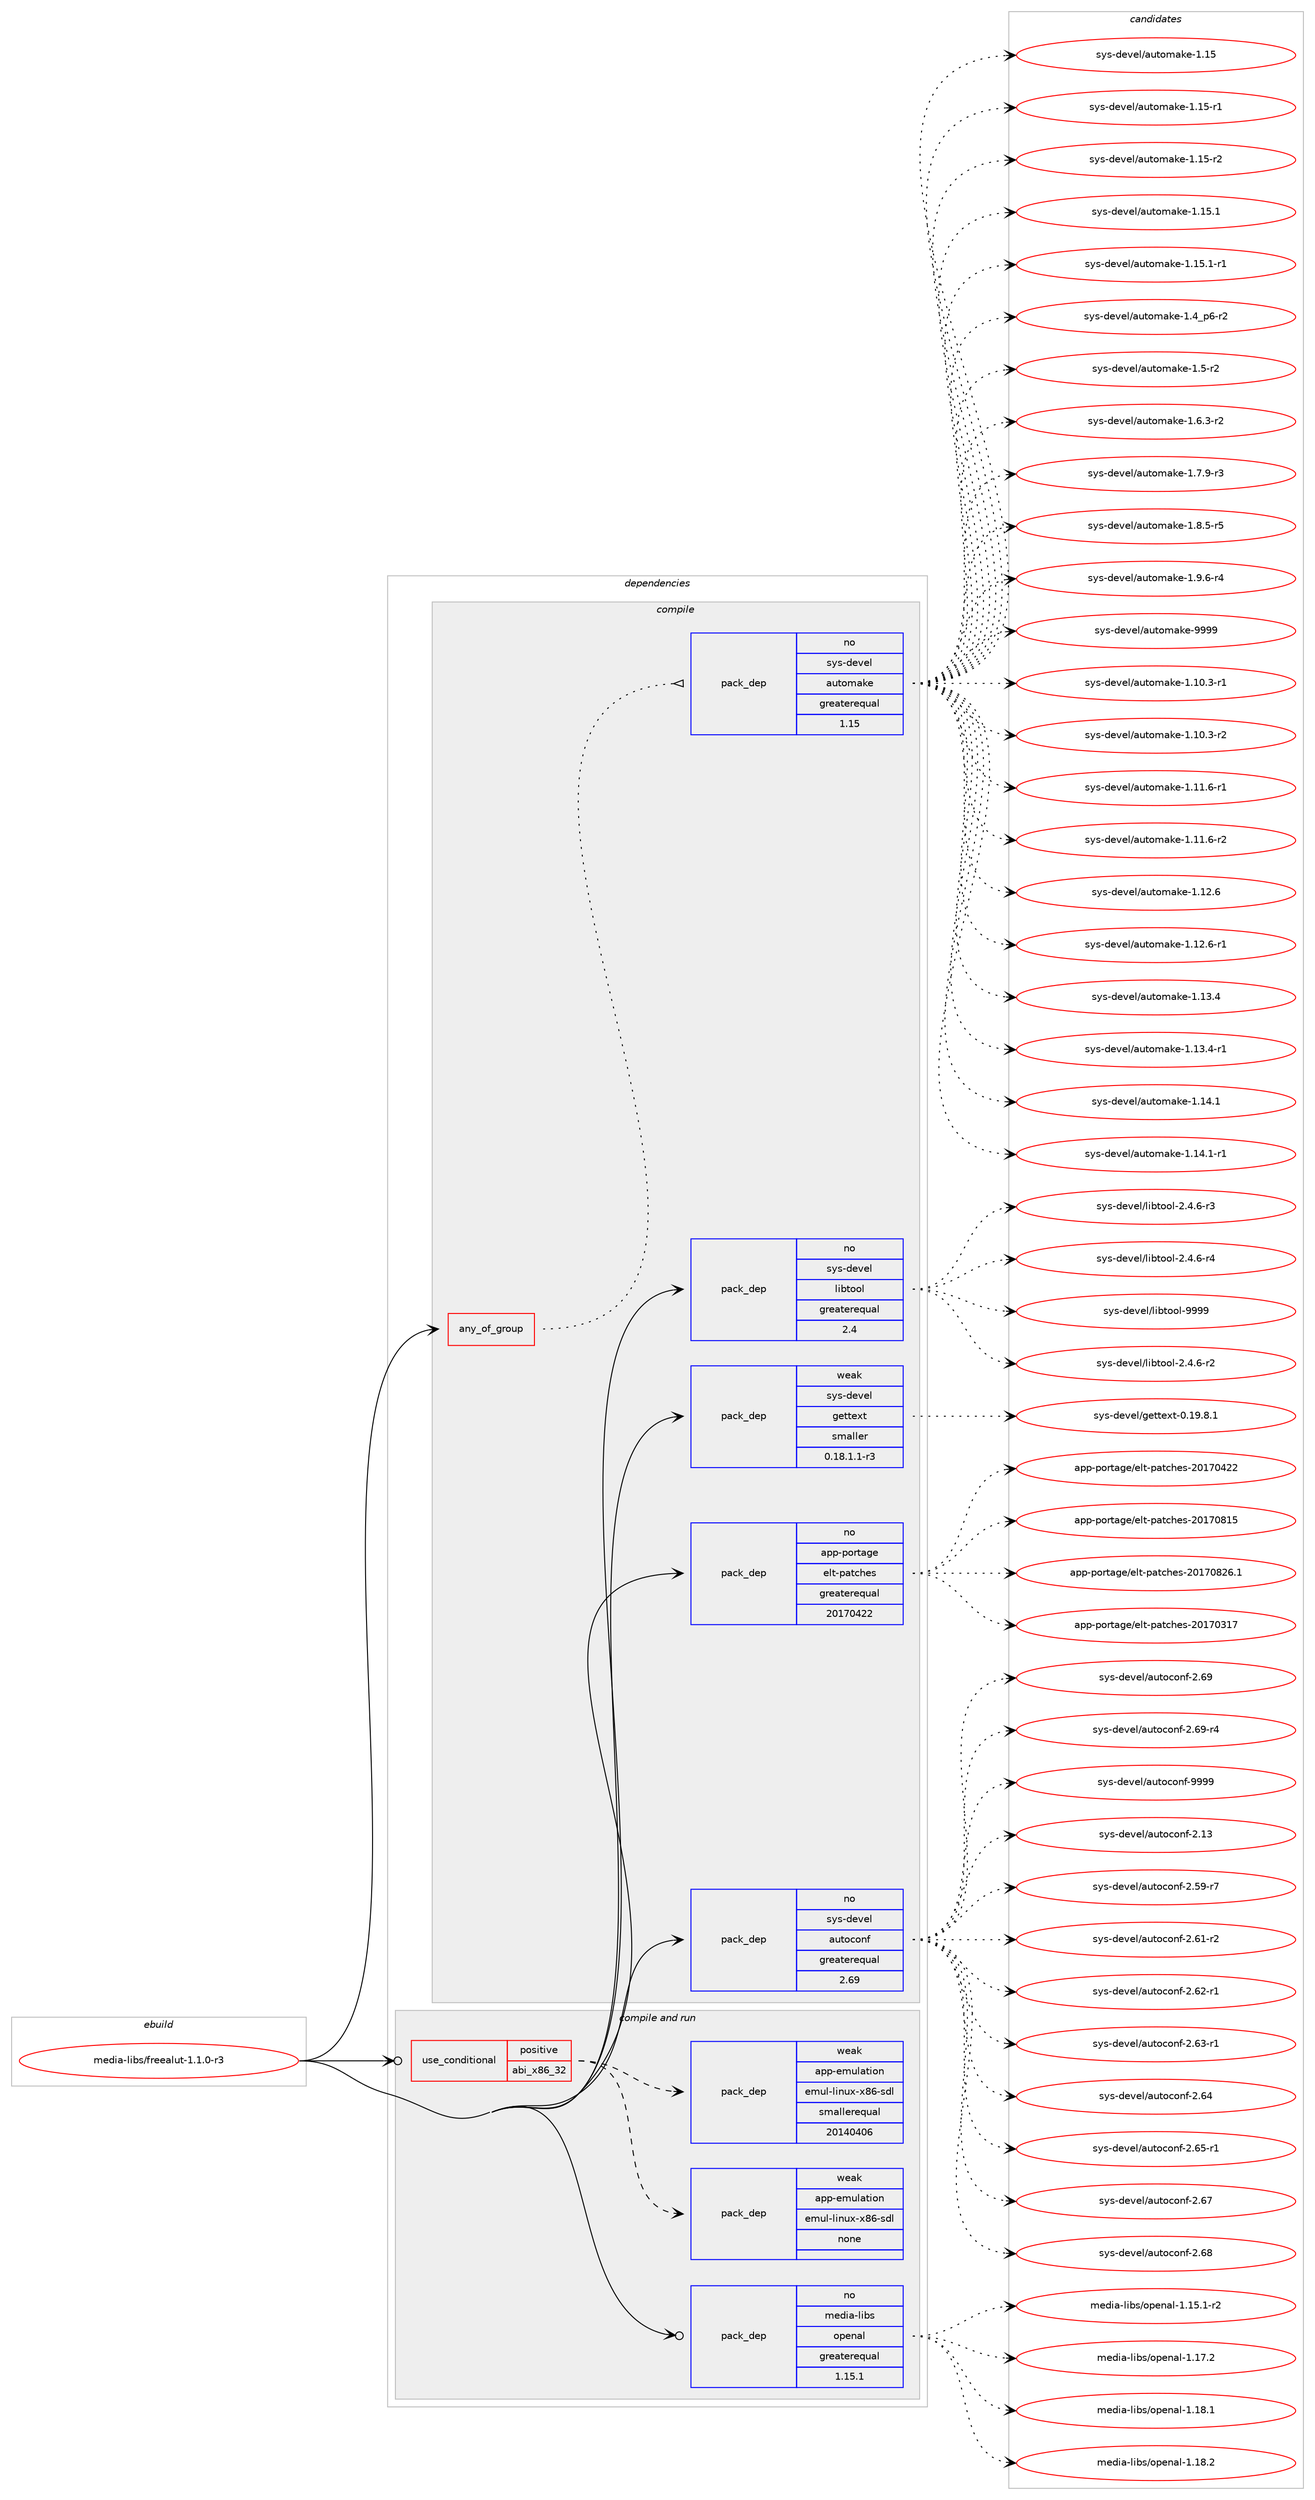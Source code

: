 digraph prolog {

# *************
# Graph options
# *************

newrank=true;
concentrate=true;
compound=true;
graph [rankdir=LR,fontname=Helvetica,fontsize=10,ranksep=1.5];#, ranksep=2.5, nodesep=0.2];
edge  [arrowhead=vee];
node  [fontname=Helvetica,fontsize=10];

# **********
# The ebuild
# **********

subgraph cluster_leftcol {
color=gray;
rank=same;
label=<<i>ebuild</i>>;
id [label="media-libs/freealut-1.1.0-r3", color=red, width=4, href="../media-libs/freealut-1.1.0-r3.svg"];
}

# ****************
# The dependencies
# ****************

subgraph cluster_midcol {
color=gray;
label=<<i>dependencies</i>>;
subgraph cluster_compile {
fillcolor="#eeeeee";
style=filled;
label=<<i>compile</i>>;
subgraph any5387 {
dependency360232 [label=<<TABLE BORDER="0" CELLBORDER="1" CELLSPACING="0" CELLPADDING="4"><TR><TD CELLPADDING="10">any_of_group</TD></TR></TABLE>>, shape=none, color=red];subgraph pack265837 {
dependency360233 [label=<<TABLE BORDER="0" CELLBORDER="1" CELLSPACING="0" CELLPADDING="4" WIDTH="220"><TR><TD ROWSPAN="6" CELLPADDING="30">pack_dep</TD></TR><TR><TD WIDTH="110">no</TD></TR><TR><TD>sys-devel</TD></TR><TR><TD>automake</TD></TR><TR><TD>greaterequal</TD></TR><TR><TD>1.15</TD></TR></TABLE>>, shape=none, color=blue];
}
dependency360232:e -> dependency360233:w [weight=20,style="dotted",arrowhead="oinv"];
}
id:e -> dependency360232:w [weight=20,style="solid",arrowhead="vee"];
subgraph pack265838 {
dependency360234 [label=<<TABLE BORDER="0" CELLBORDER="1" CELLSPACING="0" CELLPADDING="4" WIDTH="220"><TR><TD ROWSPAN="6" CELLPADDING="30">pack_dep</TD></TR><TR><TD WIDTH="110">no</TD></TR><TR><TD>app-portage</TD></TR><TR><TD>elt-patches</TD></TR><TR><TD>greaterequal</TD></TR><TR><TD>20170422</TD></TR></TABLE>>, shape=none, color=blue];
}
id:e -> dependency360234:w [weight=20,style="solid",arrowhead="vee"];
subgraph pack265839 {
dependency360235 [label=<<TABLE BORDER="0" CELLBORDER="1" CELLSPACING="0" CELLPADDING="4" WIDTH="220"><TR><TD ROWSPAN="6" CELLPADDING="30">pack_dep</TD></TR><TR><TD WIDTH="110">no</TD></TR><TR><TD>sys-devel</TD></TR><TR><TD>autoconf</TD></TR><TR><TD>greaterequal</TD></TR><TR><TD>2.69</TD></TR></TABLE>>, shape=none, color=blue];
}
id:e -> dependency360235:w [weight=20,style="solid",arrowhead="vee"];
subgraph pack265840 {
dependency360236 [label=<<TABLE BORDER="0" CELLBORDER="1" CELLSPACING="0" CELLPADDING="4" WIDTH="220"><TR><TD ROWSPAN="6" CELLPADDING="30">pack_dep</TD></TR><TR><TD WIDTH="110">no</TD></TR><TR><TD>sys-devel</TD></TR><TR><TD>libtool</TD></TR><TR><TD>greaterequal</TD></TR><TR><TD>2.4</TD></TR></TABLE>>, shape=none, color=blue];
}
id:e -> dependency360236:w [weight=20,style="solid",arrowhead="vee"];
subgraph pack265841 {
dependency360237 [label=<<TABLE BORDER="0" CELLBORDER="1" CELLSPACING="0" CELLPADDING="4" WIDTH="220"><TR><TD ROWSPAN="6" CELLPADDING="30">pack_dep</TD></TR><TR><TD WIDTH="110">weak</TD></TR><TR><TD>sys-devel</TD></TR><TR><TD>gettext</TD></TR><TR><TD>smaller</TD></TR><TR><TD>0.18.1.1-r3</TD></TR></TABLE>>, shape=none, color=blue];
}
id:e -> dependency360237:w [weight=20,style="solid",arrowhead="vee"];
}
subgraph cluster_compileandrun {
fillcolor="#eeeeee";
style=filled;
label=<<i>compile and run</i>>;
subgraph cond88880 {
dependency360238 [label=<<TABLE BORDER="0" CELLBORDER="1" CELLSPACING="0" CELLPADDING="4"><TR><TD ROWSPAN="3" CELLPADDING="10">use_conditional</TD></TR><TR><TD>positive</TD></TR><TR><TD>abi_x86_32</TD></TR></TABLE>>, shape=none, color=red];
subgraph pack265842 {
dependency360239 [label=<<TABLE BORDER="0" CELLBORDER="1" CELLSPACING="0" CELLPADDING="4" WIDTH="220"><TR><TD ROWSPAN="6" CELLPADDING="30">pack_dep</TD></TR><TR><TD WIDTH="110">weak</TD></TR><TR><TD>app-emulation</TD></TR><TR><TD>emul-linux-x86-sdl</TD></TR><TR><TD>none</TD></TR><TR><TD></TD></TR></TABLE>>, shape=none, color=blue];
}
dependency360238:e -> dependency360239:w [weight=20,style="dashed",arrowhead="vee"];
subgraph pack265843 {
dependency360240 [label=<<TABLE BORDER="0" CELLBORDER="1" CELLSPACING="0" CELLPADDING="4" WIDTH="220"><TR><TD ROWSPAN="6" CELLPADDING="30">pack_dep</TD></TR><TR><TD WIDTH="110">weak</TD></TR><TR><TD>app-emulation</TD></TR><TR><TD>emul-linux-x86-sdl</TD></TR><TR><TD>smallerequal</TD></TR><TR><TD>20140406</TD></TR></TABLE>>, shape=none, color=blue];
}
dependency360238:e -> dependency360240:w [weight=20,style="dashed",arrowhead="vee"];
}
id:e -> dependency360238:w [weight=20,style="solid",arrowhead="odotvee"];
subgraph pack265844 {
dependency360241 [label=<<TABLE BORDER="0" CELLBORDER="1" CELLSPACING="0" CELLPADDING="4" WIDTH="220"><TR><TD ROWSPAN="6" CELLPADDING="30">pack_dep</TD></TR><TR><TD WIDTH="110">no</TD></TR><TR><TD>media-libs</TD></TR><TR><TD>openal</TD></TR><TR><TD>greaterequal</TD></TR><TR><TD>1.15.1</TD></TR></TABLE>>, shape=none, color=blue];
}
id:e -> dependency360241:w [weight=20,style="solid",arrowhead="odotvee"];
}
subgraph cluster_run {
fillcolor="#eeeeee";
style=filled;
label=<<i>run</i>>;
}
}

# **************
# The candidates
# **************

subgraph cluster_choices {
rank=same;
color=gray;
label=<<i>candidates</i>>;

subgraph choice265837 {
color=black;
nodesep=1;
choice11512111545100101118101108479711711611110997107101454946494846514511449 [label="sys-devel/automake-1.10.3-r1", color=red, width=4,href="../sys-devel/automake-1.10.3-r1.svg"];
choice11512111545100101118101108479711711611110997107101454946494846514511450 [label="sys-devel/automake-1.10.3-r2", color=red, width=4,href="../sys-devel/automake-1.10.3-r2.svg"];
choice11512111545100101118101108479711711611110997107101454946494946544511449 [label="sys-devel/automake-1.11.6-r1", color=red, width=4,href="../sys-devel/automake-1.11.6-r1.svg"];
choice11512111545100101118101108479711711611110997107101454946494946544511450 [label="sys-devel/automake-1.11.6-r2", color=red, width=4,href="../sys-devel/automake-1.11.6-r2.svg"];
choice1151211154510010111810110847971171161111099710710145494649504654 [label="sys-devel/automake-1.12.6", color=red, width=4,href="../sys-devel/automake-1.12.6.svg"];
choice11512111545100101118101108479711711611110997107101454946495046544511449 [label="sys-devel/automake-1.12.6-r1", color=red, width=4,href="../sys-devel/automake-1.12.6-r1.svg"];
choice1151211154510010111810110847971171161111099710710145494649514652 [label="sys-devel/automake-1.13.4", color=red, width=4,href="../sys-devel/automake-1.13.4.svg"];
choice11512111545100101118101108479711711611110997107101454946495146524511449 [label="sys-devel/automake-1.13.4-r1", color=red, width=4,href="../sys-devel/automake-1.13.4-r1.svg"];
choice1151211154510010111810110847971171161111099710710145494649524649 [label="sys-devel/automake-1.14.1", color=red, width=4,href="../sys-devel/automake-1.14.1.svg"];
choice11512111545100101118101108479711711611110997107101454946495246494511449 [label="sys-devel/automake-1.14.1-r1", color=red, width=4,href="../sys-devel/automake-1.14.1-r1.svg"];
choice115121115451001011181011084797117116111109971071014549464953 [label="sys-devel/automake-1.15", color=red, width=4,href="../sys-devel/automake-1.15.svg"];
choice1151211154510010111810110847971171161111099710710145494649534511449 [label="sys-devel/automake-1.15-r1", color=red, width=4,href="../sys-devel/automake-1.15-r1.svg"];
choice1151211154510010111810110847971171161111099710710145494649534511450 [label="sys-devel/automake-1.15-r2", color=red, width=4,href="../sys-devel/automake-1.15-r2.svg"];
choice1151211154510010111810110847971171161111099710710145494649534649 [label="sys-devel/automake-1.15.1", color=red, width=4,href="../sys-devel/automake-1.15.1.svg"];
choice11512111545100101118101108479711711611110997107101454946495346494511449 [label="sys-devel/automake-1.15.1-r1", color=red, width=4,href="../sys-devel/automake-1.15.1-r1.svg"];
choice115121115451001011181011084797117116111109971071014549465295112544511450 [label="sys-devel/automake-1.4_p6-r2", color=red, width=4,href="../sys-devel/automake-1.4_p6-r2.svg"];
choice11512111545100101118101108479711711611110997107101454946534511450 [label="sys-devel/automake-1.5-r2", color=red, width=4,href="../sys-devel/automake-1.5-r2.svg"];
choice115121115451001011181011084797117116111109971071014549465446514511450 [label="sys-devel/automake-1.6.3-r2", color=red, width=4,href="../sys-devel/automake-1.6.3-r2.svg"];
choice115121115451001011181011084797117116111109971071014549465546574511451 [label="sys-devel/automake-1.7.9-r3", color=red, width=4,href="../sys-devel/automake-1.7.9-r3.svg"];
choice115121115451001011181011084797117116111109971071014549465646534511453 [label="sys-devel/automake-1.8.5-r5", color=red, width=4,href="../sys-devel/automake-1.8.5-r5.svg"];
choice115121115451001011181011084797117116111109971071014549465746544511452 [label="sys-devel/automake-1.9.6-r4", color=red, width=4,href="../sys-devel/automake-1.9.6-r4.svg"];
choice115121115451001011181011084797117116111109971071014557575757 [label="sys-devel/automake-9999", color=red, width=4,href="../sys-devel/automake-9999.svg"];
dependency360233:e -> choice11512111545100101118101108479711711611110997107101454946494846514511449:w [style=dotted,weight="100"];
dependency360233:e -> choice11512111545100101118101108479711711611110997107101454946494846514511450:w [style=dotted,weight="100"];
dependency360233:e -> choice11512111545100101118101108479711711611110997107101454946494946544511449:w [style=dotted,weight="100"];
dependency360233:e -> choice11512111545100101118101108479711711611110997107101454946494946544511450:w [style=dotted,weight="100"];
dependency360233:e -> choice1151211154510010111810110847971171161111099710710145494649504654:w [style=dotted,weight="100"];
dependency360233:e -> choice11512111545100101118101108479711711611110997107101454946495046544511449:w [style=dotted,weight="100"];
dependency360233:e -> choice1151211154510010111810110847971171161111099710710145494649514652:w [style=dotted,weight="100"];
dependency360233:e -> choice11512111545100101118101108479711711611110997107101454946495146524511449:w [style=dotted,weight="100"];
dependency360233:e -> choice1151211154510010111810110847971171161111099710710145494649524649:w [style=dotted,weight="100"];
dependency360233:e -> choice11512111545100101118101108479711711611110997107101454946495246494511449:w [style=dotted,weight="100"];
dependency360233:e -> choice115121115451001011181011084797117116111109971071014549464953:w [style=dotted,weight="100"];
dependency360233:e -> choice1151211154510010111810110847971171161111099710710145494649534511449:w [style=dotted,weight="100"];
dependency360233:e -> choice1151211154510010111810110847971171161111099710710145494649534511450:w [style=dotted,weight="100"];
dependency360233:e -> choice1151211154510010111810110847971171161111099710710145494649534649:w [style=dotted,weight="100"];
dependency360233:e -> choice11512111545100101118101108479711711611110997107101454946495346494511449:w [style=dotted,weight="100"];
dependency360233:e -> choice115121115451001011181011084797117116111109971071014549465295112544511450:w [style=dotted,weight="100"];
dependency360233:e -> choice11512111545100101118101108479711711611110997107101454946534511450:w [style=dotted,weight="100"];
dependency360233:e -> choice115121115451001011181011084797117116111109971071014549465446514511450:w [style=dotted,weight="100"];
dependency360233:e -> choice115121115451001011181011084797117116111109971071014549465546574511451:w [style=dotted,weight="100"];
dependency360233:e -> choice115121115451001011181011084797117116111109971071014549465646534511453:w [style=dotted,weight="100"];
dependency360233:e -> choice115121115451001011181011084797117116111109971071014549465746544511452:w [style=dotted,weight="100"];
dependency360233:e -> choice115121115451001011181011084797117116111109971071014557575757:w [style=dotted,weight="100"];
}
subgraph choice265838 {
color=black;
nodesep=1;
choice97112112451121111141169710310147101108116451129711699104101115455048495548514955 [label="app-portage/elt-patches-20170317", color=red, width=4,href="../app-portage/elt-patches-20170317.svg"];
choice97112112451121111141169710310147101108116451129711699104101115455048495548525050 [label="app-portage/elt-patches-20170422", color=red, width=4,href="../app-portage/elt-patches-20170422.svg"];
choice97112112451121111141169710310147101108116451129711699104101115455048495548564953 [label="app-portage/elt-patches-20170815", color=red, width=4,href="../app-portage/elt-patches-20170815.svg"];
choice971121124511211111411697103101471011081164511297116991041011154550484955485650544649 [label="app-portage/elt-patches-20170826.1", color=red, width=4,href="../app-portage/elt-patches-20170826.1.svg"];
dependency360234:e -> choice97112112451121111141169710310147101108116451129711699104101115455048495548514955:w [style=dotted,weight="100"];
dependency360234:e -> choice97112112451121111141169710310147101108116451129711699104101115455048495548525050:w [style=dotted,weight="100"];
dependency360234:e -> choice97112112451121111141169710310147101108116451129711699104101115455048495548564953:w [style=dotted,weight="100"];
dependency360234:e -> choice971121124511211111411697103101471011081164511297116991041011154550484955485650544649:w [style=dotted,weight="100"];
}
subgraph choice265839 {
color=black;
nodesep=1;
choice115121115451001011181011084797117116111991111101024550464951 [label="sys-devel/autoconf-2.13", color=red, width=4,href="../sys-devel/autoconf-2.13.svg"];
choice1151211154510010111810110847971171161119911111010245504653574511455 [label="sys-devel/autoconf-2.59-r7", color=red, width=4,href="../sys-devel/autoconf-2.59-r7.svg"];
choice1151211154510010111810110847971171161119911111010245504654494511450 [label="sys-devel/autoconf-2.61-r2", color=red, width=4,href="../sys-devel/autoconf-2.61-r2.svg"];
choice1151211154510010111810110847971171161119911111010245504654504511449 [label="sys-devel/autoconf-2.62-r1", color=red, width=4,href="../sys-devel/autoconf-2.62-r1.svg"];
choice1151211154510010111810110847971171161119911111010245504654514511449 [label="sys-devel/autoconf-2.63-r1", color=red, width=4,href="../sys-devel/autoconf-2.63-r1.svg"];
choice115121115451001011181011084797117116111991111101024550465452 [label="sys-devel/autoconf-2.64", color=red, width=4,href="../sys-devel/autoconf-2.64.svg"];
choice1151211154510010111810110847971171161119911111010245504654534511449 [label="sys-devel/autoconf-2.65-r1", color=red, width=4,href="../sys-devel/autoconf-2.65-r1.svg"];
choice115121115451001011181011084797117116111991111101024550465455 [label="sys-devel/autoconf-2.67", color=red, width=4,href="../sys-devel/autoconf-2.67.svg"];
choice115121115451001011181011084797117116111991111101024550465456 [label="sys-devel/autoconf-2.68", color=red, width=4,href="../sys-devel/autoconf-2.68.svg"];
choice115121115451001011181011084797117116111991111101024550465457 [label="sys-devel/autoconf-2.69", color=red, width=4,href="../sys-devel/autoconf-2.69.svg"];
choice1151211154510010111810110847971171161119911111010245504654574511452 [label="sys-devel/autoconf-2.69-r4", color=red, width=4,href="../sys-devel/autoconf-2.69-r4.svg"];
choice115121115451001011181011084797117116111991111101024557575757 [label="sys-devel/autoconf-9999", color=red, width=4,href="../sys-devel/autoconf-9999.svg"];
dependency360235:e -> choice115121115451001011181011084797117116111991111101024550464951:w [style=dotted,weight="100"];
dependency360235:e -> choice1151211154510010111810110847971171161119911111010245504653574511455:w [style=dotted,weight="100"];
dependency360235:e -> choice1151211154510010111810110847971171161119911111010245504654494511450:w [style=dotted,weight="100"];
dependency360235:e -> choice1151211154510010111810110847971171161119911111010245504654504511449:w [style=dotted,weight="100"];
dependency360235:e -> choice1151211154510010111810110847971171161119911111010245504654514511449:w [style=dotted,weight="100"];
dependency360235:e -> choice115121115451001011181011084797117116111991111101024550465452:w [style=dotted,weight="100"];
dependency360235:e -> choice1151211154510010111810110847971171161119911111010245504654534511449:w [style=dotted,weight="100"];
dependency360235:e -> choice115121115451001011181011084797117116111991111101024550465455:w [style=dotted,weight="100"];
dependency360235:e -> choice115121115451001011181011084797117116111991111101024550465456:w [style=dotted,weight="100"];
dependency360235:e -> choice115121115451001011181011084797117116111991111101024550465457:w [style=dotted,weight="100"];
dependency360235:e -> choice1151211154510010111810110847971171161119911111010245504654574511452:w [style=dotted,weight="100"];
dependency360235:e -> choice115121115451001011181011084797117116111991111101024557575757:w [style=dotted,weight="100"];
}
subgraph choice265840 {
color=black;
nodesep=1;
choice1151211154510010111810110847108105981161111111084550465246544511450 [label="sys-devel/libtool-2.4.6-r2", color=red, width=4,href="../sys-devel/libtool-2.4.6-r2.svg"];
choice1151211154510010111810110847108105981161111111084550465246544511451 [label="sys-devel/libtool-2.4.6-r3", color=red, width=4,href="../sys-devel/libtool-2.4.6-r3.svg"];
choice1151211154510010111810110847108105981161111111084550465246544511452 [label="sys-devel/libtool-2.4.6-r4", color=red, width=4,href="../sys-devel/libtool-2.4.6-r4.svg"];
choice1151211154510010111810110847108105981161111111084557575757 [label="sys-devel/libtool-9999", color=red, width=4,href="../sys-devel/libtool-9999.svg"];
dependency360236:e -> choice1151211154510010111810110847108105981161111111084550465246544511450:w [style=dotted,weight="100"];
dependency360236:e -> choice1151211154510010111810110847108105981161111111084550465246544511451:w [style=dotted,weight="100"];
dependency360236:e -> choice1151211154510010111810110847108105981161111111084550465246544511452:w [style=dotted,weight="100"];
dependency360236:e -> choice1151211154510010111810110847108105981161111111084557575757:w [style=dotted,weight="100"];
}
subgraph choice265841 {
color=black;
nodesep=1;
choice1151211154510010111810110847103101116116101120116454846495746564649 [label="sys-devel/gettext-0.19.8.1", color=red, width=4,href="../sys-devel/gettext-0.19.8.1.svg"];
dependency360237:e -> choice1151211154510010111810110847103101116116101120116454846495746564649:w [style=dotted,weight="100"];
}
subgraph choice265842 {
color=black;
nodesep=1;
}
subgraph choice265843 {
color=black;
nodesep=1;
}
subgraph choice265844 {
color=black;
nodesep=1;
choice1091011001059745108105981154711111210111097108454946495346494511450 [label="media-libs/openal-1.15.1-r2", color=red, width=4,href="../media-libs/openal-1.15.1-r2.svg"];
choice109101100105974510810598115471111121011109710845494649554650 [label="media-libs/openal-1.17.2", color=red, width=4,href="../media-libs/openal-1.17.2.svg"];
choice109101100105974510810598115471111121011109710845494649564649 [label="media-libs/openal-1.18.1", color=red, width=4,href="../media-libs/openal-1.18.1.svg"];
choice109101100105974510810598115471111121011109710845494649564650 [label="media-libs/openal-1.18.2", color=red, width=4,href="../media-libs/openal-1.18.2.svg"];
dependency360241:e -> choice1091011001059745108105981154711111210111097108454946495346494511450:w [style=dotted,weight="100"];
dependency360241:e -> choice109101100105974510810598115471111121011109710845494649554650:w [style=dotted,weight="100"];
dependency360241:e -> choice109101100105974510810598115471111121011109710845494649564649:w [style=dotted,weight="100"];
dependency360241:e -> choice109101100105974510810598115471111121011109710845494649564650:w [style=dotted,weight="100"];
}
}

}
